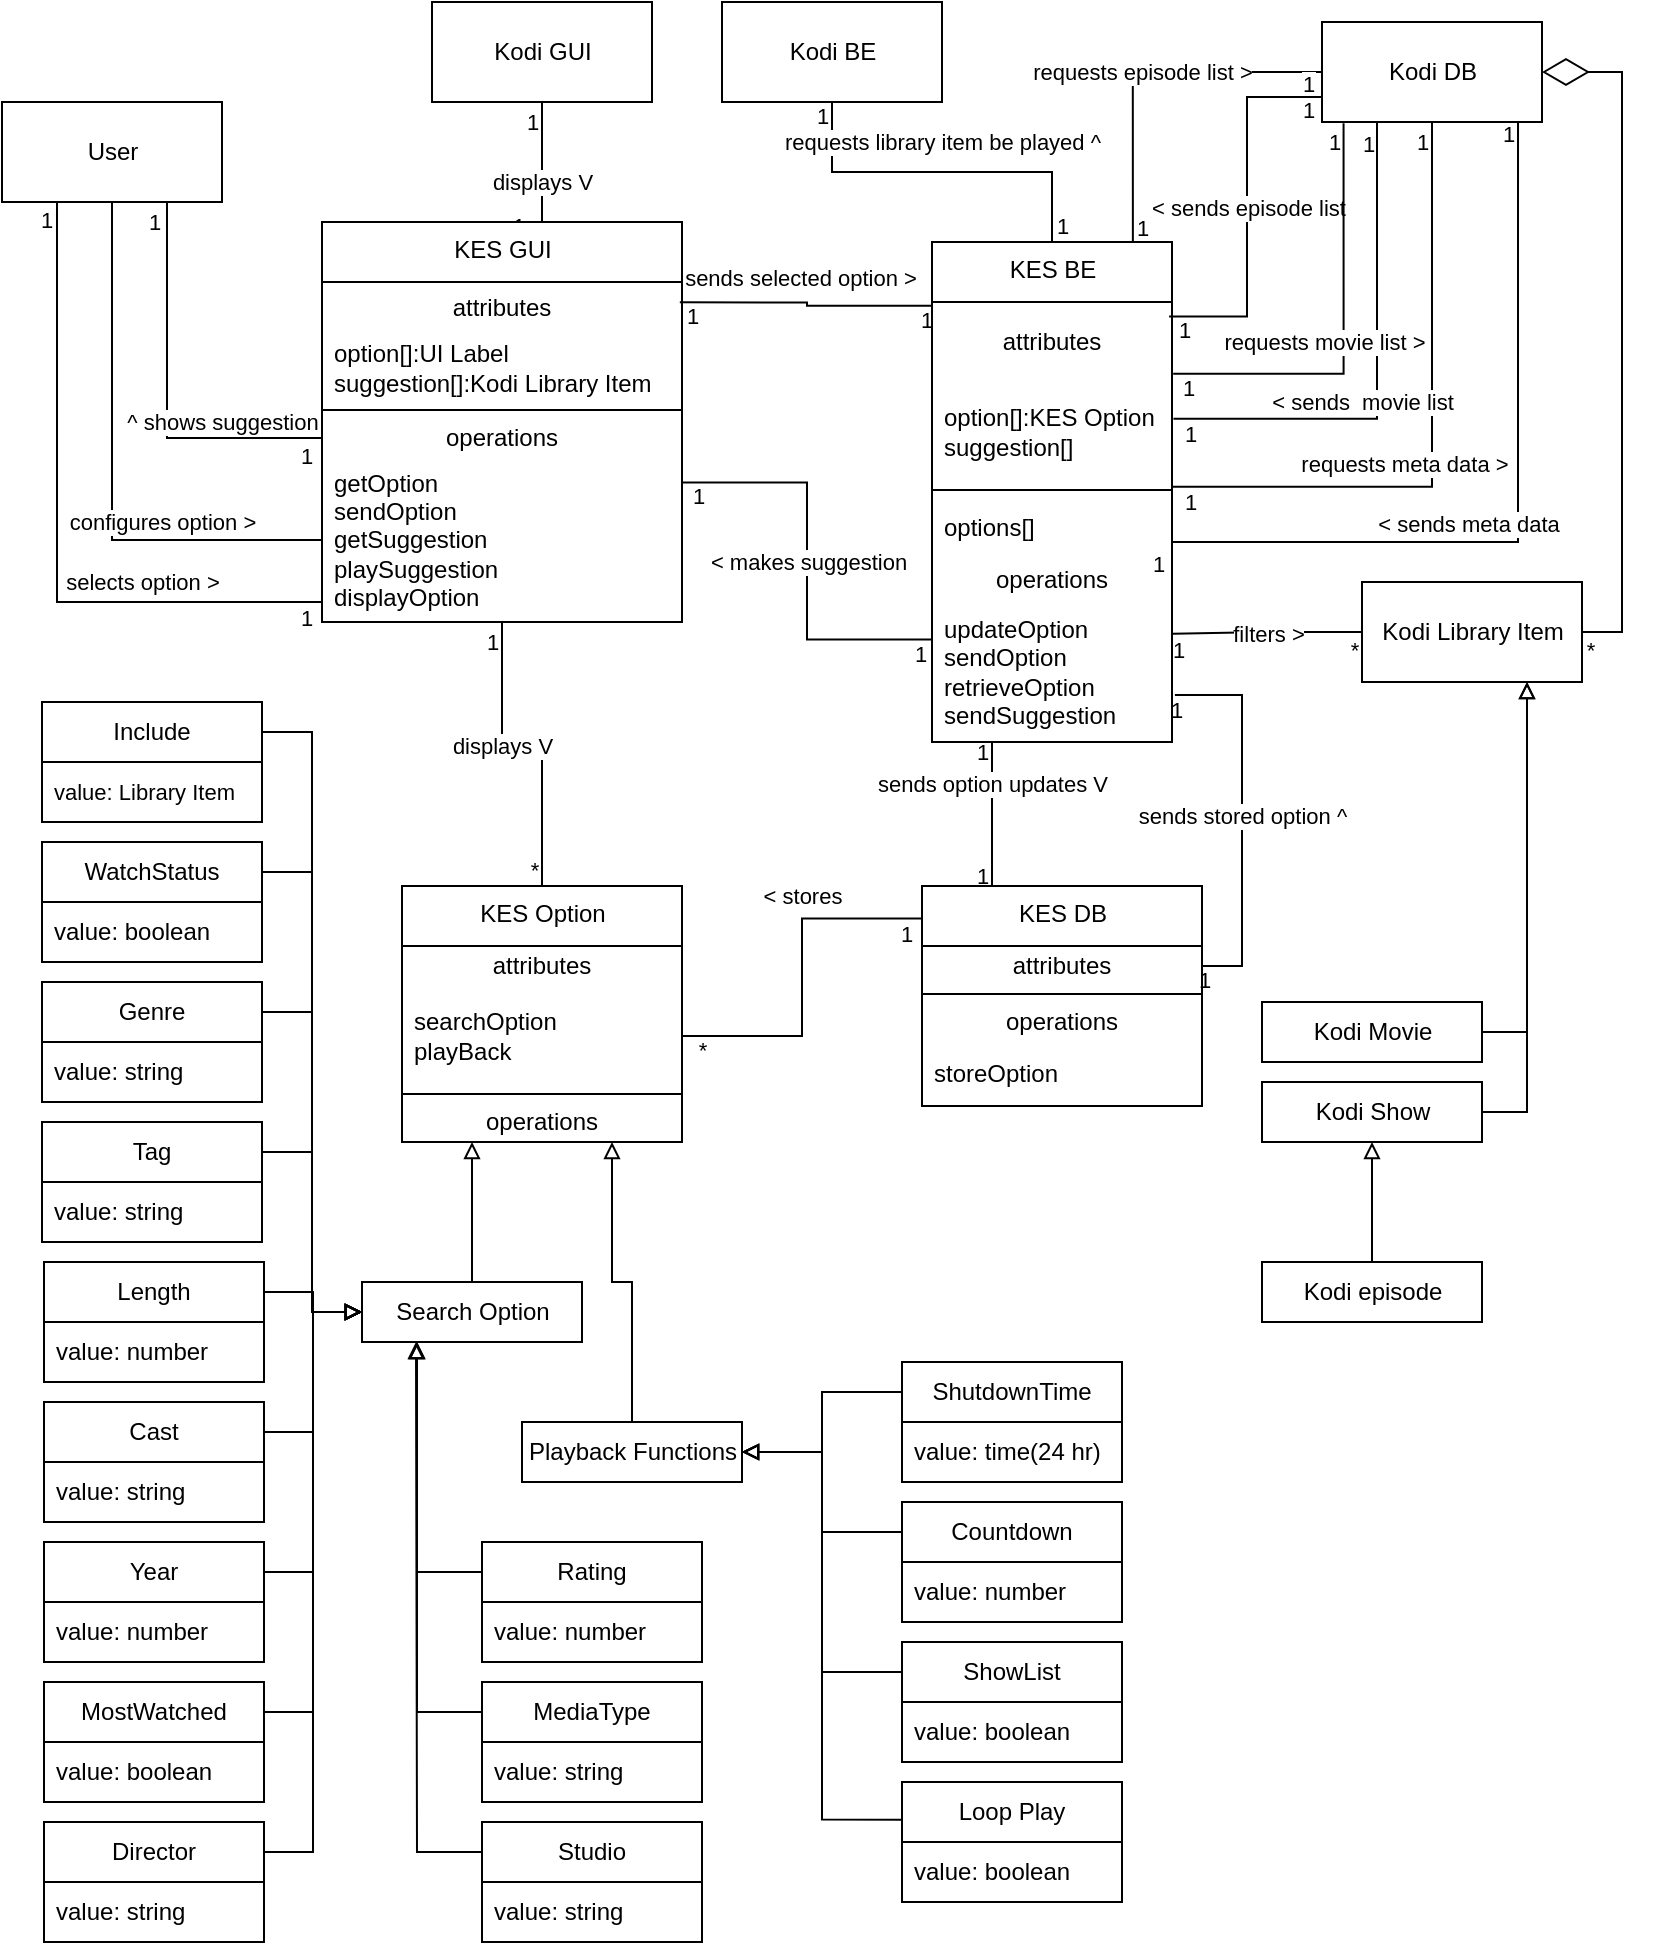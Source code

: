 <mxfile version="20.8.16" type="device" pages="2"><diagram id="5QyvUhvtowPXvdwHoXW4" name="Page-1"><mxGraphModel dx="1038" dy="656" grid="1" gridSize="10" guides="1" tooltips="1" connect="1" arrows="1" fold="1" page="1" pageScale="1" pageWidth="850" pageHeight="1100" math="0" shadow="0"><root><mxCell id="0"/><mxCell id="1" parent="0"/><mxCell id="aH5XQn8IMp808lATi_bA-122" value="selects option &amp;gt;" style="edgeStyle=orthogonalEdgeStyle;rounded=0;orthogonalLoop=1;jettySize=auto;html=1;startArrow=none;startFill=0;endArrow=none;endFill=0;entryX=0;entryY=0.878;entryDx=0;entryDy=0;exitX=0.25;exitY=1;exitDx=0;exitDy=0;entryPerimeter=0;" parent="1" source="6" target="wnMXH39WCx-9L3nmAdNR-98" edge="1"><mxGeometry x="0.459" y="10" relative="1" as="geometry"><mxPoint x="150" y="170" as="targetPoint"/><mxPoint as="offset"/></mxGeometry></mxCell><mxCell id="Qz8JM6yWFEScYRplDdzO-94" value="1" style="edgeLabel;html=1;align=center;verticalAlign=middle;resizable=0;points=[];" parent="aH5XQn8IMp808lATi_bA-122" vertex="1" connectable="0"><mxGeometry x="-0.898" relative="1" as="geometry"><mxPoint x="-6" y="-8" as="offset"/></mxGeometry></mxCell><mxCell id="Qz8JM6yWFEScYRplDdzO-97" value="1" style="edgeLabel;html=1;align=center;verticalAlign=middle;resizable=0;points=[];" parent="aH5XQn8IMp808lATi_bA-122" vertex="1" connectable="0"><mxGeometry x="0.917" y="2" relative="1" as="geometry"><mxPoint x="6" y="10" as="offset"/></mxGeometry></mxCell><mxCell id="Qz8JM6yWFEScYRplDdzO-93" value="^ shows suggestion" style="edgeStyle=orthogonalEdgeStyle;rounded=0;orthogonalLoop=1;jettySize=auto;html=1;entryX=0;entryY=0.5;entryDx=0;entryDy=0;startArrow=none;startFill=0;endArrow=none;endFill=0;exitX=0.75;exitY=1;exitDx=0;exitDy=0;" parent="1" source="6" target="wnMXH39WCx-9L3nmAdNR-97" edge="1"><mxGeometry x="0.488" y="8" relative="1" as="geometry"><mxPoint as="offset"/></mxGeometry></mxCell><mxCell id="Qz8JM6yWFEScYRplDdzO-95" value="1" style="edgeLabel;html=1;align=center;verticalAlign=middle;resizable=0;points=[];" parent="Qz8JM6yWFEScYRplDdzO-93" vertex="1" connectable="0"><mxGeometry x="-0.841" y="-3" relative="1" as="geometry"><mxPoint x="-4" y="-6" as="offset"/></mxGeometry></mxCell><mxCell id="Qz8JM6yWFEScYRplDdzO-96" value="1" style="edgeLabel;html=1;align=center;verticalAlign=middle;resizable=0;points=[];" parent="Qz8JM6yWFEScYRplDdzO-93" vertex="1" connectable="0"><mxGeometry x="0.829" relative="1" as="geometry"><mxPoint x="8" y="9" as="offset"/></mxGeometry></mxCell><mxCell id="PHkixH4Za-O6h0a6Kcd0-161" value="configures option &amp;gt;" style="edgeStyle=orthogonalEdgeStyle;rounded=0;orthogonalLoop=1;jettySize=auto;html=1;fontSize=11;endArrow=none;endFill=0;endSize=6;" parent="1" source="6" target="wnMXH39WCx-9L3nmAdNR-98" edge="1"><mxGeometry x="0.416" y="9" relative="1" as="geometry"><mxPoint as="offset"/></mxGeometry></mxCell><mxCell id="6" value="User" style="html=1;" parent="1" vertex="1"><mxGeometry x="20" y="110" width="110" height="50" as="geometry"/></mxCell><mxCell id="aH5XQn8IMp808lATi_bA-124" value="displays V" style="edgeStyle=orthogonalEdgeStyle;rounded=0;orthogonalLoop=1;jettySize=auto;html=1;startArrow=none;startFill=0;endArrow=none;endFill=0;entryX=0.5;entryY=0;entryDx=0;entryDy=0;" parent="1" source="7" target="wnMXH39WCx-9L3nmAdNR-93" edge="1"><mxGeometry relative="1" as="geometry"><mxPoint x="260" y="210" as="targetPoint"/><Array as="points"><mxPoint x="290" y="160"/><mxPoint x="290" y="160"/></Array></mxGeometry></mxCell><mxCell id="Qz8JM6yWFEScYRplDdzO-100" value="1" style="edgeLabel;html=1;align=center;verticalAlign=middle;resizable=0;points=[];" parent="aH5XQn8IMp808lATi_bA-124" vertex="1" connectable="0"><mxGeometry x="-0.733" relative="1" as="geometry"><mxPoint x="-5" y="-1" as="offset"/></mxGeometry></mxCell><mxCell id="Qz8JM6yWFEScYRplDdzO-101" value="1" style="edgeLabel;html=1;align=center;verticalAlign=middle;resizable=0;points=[];" parent="aH5XQn8IMp808lATi_bA-124" vertex="1" connectable="0"><mxGeometry x="0.667" relative="1" as="geometry"><mxPoint x="-6" y="2" as="offset"/></mxGeometry></mxCell><mxCell id="7" value="Kodi GUI" style="html=1;" parent="1" vertex="1"><mxGeometry x="235" y="60" width="110" height="50" as="geometry"/></mxCell><mxCell id="PHkixH4Za-O6h0a6Kcd0-103" style="edgeStyle=orthogonalEdgeStyle;rounded=0;orthogonalLoop=1;jettySize=auto;html=1;entryX=1;entryY=0.5;entryDx=0;entryDy=0;endArrow=diamondThin;endFill=0;exitX=1;exitY=0.5;exitDx=0;exitDy=0;endSize=21;" parent="1" source="9" target="43" edge="1"><mxGeometry relative="1" as="geometry"/></mxCell><mxCell id="PHkixH4Za-O6h0a6Kcd0-155" value="*" style="edgeLabel;html=1;align=center;verticalAlign=middle;resizable=0;points=[];fontSize=11;" parent="PHkixH4Za-O6h0a6Kcd0-103" vertex="1" connectable="0"><mxGeometry x="-0.816" relative="1" as="geometry"><mxPoint x="-16" y="20" as="offset"/></mxGeometry></mxCell><mxCell id="PHkixH4Za-O6h0a6Kcd0-104" value="filters &amp;gt;" style="edgeStyle=orthogonalEdgeStyle;rounded=0;orthogonalLoop=1;jettySize=auto;html=1;entryX=1.003;entryY=0.227;entryDx=0;entryDy=0;entryPerimeter=0;endArrow=none;endFill=0;" parent="1" source="9" target="H6IdDDHFoAhcUk2efAu6-102" edge="1"><mxGeometry relative="1" as="geometry"/></mxCell><mxCell id="PHkixH4Za-O6h0a6Kcd0-153" value="1" style="edgeLabel;html=1;align=center;verticalAlign=middle;resizable=0;points=[];fontSize=11;" parent="PHkixH4Za-O6h0a6Kcd0-104" vertex="1" connectable="0"><mxGeometry x="0.803" relative="1" as="geometry"><mxPoint x="-7" y="8" as="offset"/></mxGeometry></mxCell><mxCell id="PHkixH4Za-O6h0a6Kcd0-154" value="*" style="edgeLabel;html=1;align=center;verticalAlign=middle;resizable=0;points=[];fontSize=11;" parent="PHkixH4Za-O6h0a6Kcd0-104" vertex="1" connectable="0"><mxGeometry x="-0.832" relative="1" as="geometry"><mxPoint x="4" y="9" as="offset"/></mxGeometry></mxCell><mxCell id="9" value="Kodi Library Item" style="html=1;" parent="1" vertex="1"><mxGeometry x="700" y="350" width="110" height="50" as="geometry"/></mxCell><mxCell id="aH5XQn8IMp808lATi_bA-118" value="requests meta data &amp;gt;" style="edgeStyle=orthogonalEdgeStyle;rounded=0;orthogonalLoop=1;jettySize=auto;html=1;startArrow=none;startFill=0;endArrow=none;endFill=0;entryX=1.002;entryY=1.048;entryDx=0;entryDy=0;entryPerimeter=0;exitX=0.5;exitY=1;exitDx=0;exitDy=0;" parent="1" source="43" target="H6IdDDHFoAhcUk2efAu6-95" edge="1"><mxGeometry x="0.258" y="-11" relative="1" as="geometry"><mxPoint as="offset"/></mxGeometry></mxCell><mxCell id="Qz8JM6yWFEScYRplDdzO-121" value="1" style="edgeLabel;html=1;align=center;verticalAlign=middle;resizable=0;points=[];" parent="aH5XQn8IMp808lATi_bA-118" vertex="1" connectable="0"><mxGeometry x="0.883" y="1" relative="1" as="geometry"><mxPoint x="-10" y="6" as="offset"/></mxGeometry></mxCell><mxCell id="Qz8JM6yWFEScYRplDdzO-124" value="1" style="edgeLabel;html=1;align=center;verticalAlign=middle;resizable=0;points=[];" parent="aH5XQn8IMp808lATi_bA-118" vertex="1" connectable="0"><mxGeometry x="-0.929" relative="1" as="geometry"><mxPoint x="-5" y="-1" as="offset"/></mxGeometry></mxCell><mxCell id="aH5XQn8IMp808lATi_bA-130" value="&amp;lt; sends meta data" style="edgeStyle=orthogonalEdgeStyle;rounded=0;orthogonalLoop=1;jettySize=auto;html=1;entryX=1;entryY=0.5;entryDx=0;entryDy=0;startArrow=none;startFill=0;endArrow=none;endFill=0;exitX=0.891;exitY=0.9;exitDx=0;exitDy=0;exitPerimeter=0;" parent="1" source="43" target="H6IdDDHFoAhcUk2efAu6-97" edge="1"><mxGeometry x="0.183" y="-9" relative="1" as="geometry"><mxPoint as="offset"/><Array as="points"><mxPoint x="778" y="330"/><mxPoint x="605" y="330"/></Array></mxGeometry></mxCell><mxCell id="Qz8JM6yWFEScYRplDdzO-120" value="1" style="edgeLabel;html=1;align=center;verticalAlign=middle;resizable=0;points=[];" parent="aH5XQn8IMp808lATi_bA-130" vertex="1" connectable="0"><mxGeometry x="0.923" relative="1" as="geometry"><mxPoint x="-7" y="7" as="offset"/></mxGeometry></mxCell><mxCell id="Qz8JM6yWFEScYRplDdzO-125" value="1" style="edgeLabel;html=1;align=center;verticalAlign=middle;resizable=0;points=[];" parent="aH5XQn8IMp808lATi_bA-130" vertex="1" connectable="0"><mxGeometry x="-0.947" relative="1" as="geometry"><mxPoint x="-5" as="offset"/></mxGeometry></mxCell><mxCell id="Qz8JM6yWFEScYRplDdzO-129" value="&amp;lt; sends&amp;nbsp; movie list" style="edgeStyle=orthogonalEdgeStyle;rounded=0;orthogonalLoop=1;jettySize=auto;html=1;entryX=1.006;entryY=0.367;entryDx=0;entryDy=0;startArrow=none;startFill=0;endArrow=none;endFill=0;exitX=0.25;exitY=1;exitDx=0;exitDy=0;entryPerimeter=0;" parent="1" source="43" target="H6IdDDHFoAhcUk2efAu6-95" edge="1"><mxGeometry x="0.244" y="-8" relative="1" as="geometry"><mxPoint x="687" y="190" as="sourcePoint"/><mxPoint as="offset"/></mxGeometry></mxCell><mxCell id="Qz8JM6yWFEScYRplDdzO-132" value="1" style="edgeLabel;html=1;align=center;verticalAlign=middle;resizable=0;points=[];" parent="Qz8JM6yWFEScYRplDdzO-129" vertex="1" connectable="0"><mxGeometry x="-0.888" relative="1" as="geometry"><mxPoint x="-5" y="-3" as="offset"/></mxGeometry></mxCell><mxCell id="Qz8JM6yWFEScYRplDdzO-134" value="1" style="edgeLabel;html=1;align=center;verticalAlign=middle;resizable=0;points=[];" parent="Qz8JM6yWFEScYRplDdzO-129" vertex="1" connectable="0"><mxGeometry x="0.891" relative="1" as="geometry"><mxPoint x="-6" y="7" as="offset"/></mxGeometry></mxCell><mxCell id="43" value="Kodi DB" style="html=1;" parent="1" vertex="1"><mxGeometry x="680" y="70" width="110" height="50" as="geometry"/></mxCell><mxCell id="85" value="Search Option" style="html=1;fontSize=12;" parent="1" vertex="1"><mxGeometry x="200" y="700" width="110" height="30" as="geometry"/></mxCell><mxCell id="86" value="Playback Functions" style="html=1;fontSize=12;" parent="1" vertex="1"><mxGeometry x="280" y="770" width="110" height="30" as="geometry"/></mxCell><mxCell id="aH5XQn8IMp808lATi_bA-119" value="requests library item be played ^" style="edgeStyle=orthogonalEdgeStyle;rounded=0;orthogonalLoop=1;jettySize=auto;html=1;entryX=0.5;entryY=0;entryDx=0;entryDy=0;startArrow=none;startFill=0;endArrow=none;endFill=0;" parent="1" source="93" target="H6IdDDHFoAhcUk2efAu6-93" edge="1"><mxGeometry y="15" relative="1" as="geometry"><mxPoint as="offset"/></mxGeometry></mxCell><mxCell id="Qz8JM6yWFEScYRplDdzO-108" value="1" style="edgeLabel;html=1;align=center;verticalAlign=middle;resizable=0;points=[];" parent="aH5XQn8IMp808lATi_bA-119" vertex="1" connectable="0"><mxGeometry x="-0.676" relative="1" as="geometry"><mxPoint x="-5" y="-22" as="offset"/></mxGeometry></mxCell><mxCell id="Qz8JM6yWFEScYRplDdzO-109" value="1" style="edgeLabel;html=1;align=center;verticalAlign=middle;resizable=0;points=[];" parent="aH5XQn8IMp808lATi_bA-119" vertex="1" connectable="0"><mxGeometry x="0.695" relative="1" as="geometry"><mxPoint x="5" y="19" as="offset"/></mxGeometry></mxCell><mxCell id="93" value="Kodi BE" style="html=1;" parent="1" vertex="1"><mxGeometry x="380" y="60" width="110" height="50" as="geometry"/></mxCell><mxCell id="aH5XQn8IMp808lATi_bA-106" value="displays V" style="edgeStyle=orthogonalEdgeStyle;rounded=0;orthogonalLoop=1;jettySize=auto;html=1;startArrow=none;startFill=0;endArrow=none;endFill=0;" parent="1" source="wnMXH39WCx-9L3nmAdNR-93" target="aH5XQn8IMp808lATi_bA-93" edge="1"><mxGeometry x="-0.188" relative="1" as="geometry"><mxPoint as="offset"/></mxGeometry></mxCell><mxCell id="Qz8JM6yWFEScYRplDdzO-112" value="1" style="edgeLabel;html=1;align=center;verticalAlign=middle;resizable=0;points=[];" parent="aH5XQn8IMp808lATi_bA-106" vertex="1" connectable="0"><mxGeometry x="-0.849" y="1" relative="1" as="geometry"><mxPoint x="-6" y="-2" as="offset"/></mxGeometry></mxCell><mxCell id="Qz8JM6yWFEScYRplDdzO-113" value="*" style="edgeLabel;html=1;align=center;verticalAlign=middle;resizable=0;points=[];" parent="aH5XQn8IMp808lATi_bA-106" vertex="1" connectable="0"><mxGeometry x="0.849" y="-1" relative="1" as="geometry"><mxPoint x="-3" y="3" as="offset"/></mxGeometry></mxCell><mxCell id="wnMXH39WCx-9L3nmAdNR-93" value="KES GUI" style="swimlane;fontStyle=0;align=center;verticalAlign=top;childLayout=stackLayout;horizontal=1;startSize=30;horizontalStack=0;resizeParent=1;resizeParentMax=0;resizeLast=0;collapsible=0;marginBottom=0;html=1;fontColor=#000000;labelBackgroundColor=none;" parent="1" vertex="1"><mxGeometry x="180" y="170" width="180" height="200" as="geometry"/></mxCell><mxCell id="wnMXH39WCx-9L3nmAdNR-94" value="attributes" style="text;html=1;strokeColor=none;fillColor=none;align=center;verticalAlign=middle;spacingLeft=4;spacingRight=4;overflow=hidden;rotatable=0;points=[[0,0.5],[1,0.5]];portConstraint=eastwest;fontColor=#000000;labelBackgroundColor=none;" parent="wnMXH39WCx-9L3nmAdNR-93" vertex="1"><mxGeometry y="30" width="180" height="25" as="geometry"/></mxCell><mxCell id="wnMXH39WCx-9L3nmAdNR-95" value="option[]:UI Label&lt;br&gt;suggestion[]:Kodi Library Item" style="text;html=1;strokeColor=none;fillColor=none;align=left;verticalAlign=middle;spacingLeft=4;spacingRight=4;overflow=hidden;rotatable=0;points=[[0,0.5],[1,0.5]];portConstraint=eastwest;fontColor=#000000;labelBackgroundColor=none;" parent="wnMXH39WCx-9L3nmAdNR-93" vertex="1"><mxGeometry y="55" width="180" height="35" as="geometry"/></mxCell><mxCell id="wnMXH39WCx-9L3nmAdNR-96" value="" style="line;strokeWidth=1;fillColor=none;align=left;verticalAlign=middle;spacingTop=-1;spacingLeft=3;spacingRight=3;rotatable=0;labelPosition=right;points=[];portConstraint=eastwest;fontColor=#000000;labelBackgroundColor=none;" parent="wnMXH39WCx-9L3nmAdNR-93" vertex="1"><mxGeometry y="90" width="180" height="8" as="geometry"/></mxCell><mxCell id="wnMXH39WCx-9L3nmAdNR-97" value="operations" style="text;html=1;strokeColor=none;fillColor=none;align=center;verticalAlign=middle;spacingLeft=4;spacingRight=4;overflow=hidden;rotatable=0;points=[[0,0.5],[1,0.5]];portConstraint=eastwest;fontColor=#000000;labelBackgroundColor=none;" parent="wnMXH39WCx-9L3nmAdNR-93" vertex="1"><mxGeometry y="98" width="180" height="20" as="geometry"/></mxCell><mxCell id="wnMXH39WCx-9L3nmAdNR-98" value="getOption&lt;br&gt;sendOption&lt;br&gt;getSuggestion&lt;br&gt;playSuggestion&lt;br&gt;displayOption" style="text;html=1;strokeColor=none;fillColor=none;align=left;verticalAlign=middle;spacingLeft=4;spacingRight=4;overflow=hidden;rotatable=0;points=[[0,0.5],[1,0.5]];portConstraint=eastwest;fontColor=#000000;labelBackgroundColor=none;" parent="wnMXH39WCx-9L3nmAdNR-93" vertex="1"><mxGeometry y="118" width="180" height="82" as="geometry"/></mxCell><mxCell id="aH5XQn8IMp808lATi_bA-109" value="sends option updates V" style="edgeStyle=orthogonalEdgeStyle;rounded=0;orthogonalLoop=1;jettySize=auto;html=1;entryX=0.25;entryY=0;entryDx=0;entryDy=0;startArrow=none;startFill=0;endArrow=none;endFill=0;exitX=0.25;exitY=1;exitDx=0;exitDy=0;exitPerimeter=0;" parent="1" source="H6IdDDHFoAhcUk2efAu6-102" target="NBvjGKbYhggI_zkNDtC3-93" edge="1"><mxGeometry x="-0.436" relative="1" as="geometry"><mxPoint as="offset"/></mxGeometry></mxCell><mxCell id="Qz8JM6yWFEScYRplDdzO-135" value="1" style="edgeLabel;html=1;align=center;verticalAlign=middle;resizable=0;points=[];" parent="aH5XQn8IMp808lATi_bA-109" vertex="1" connectable="0"><mxGeometry x="-0.818" y="1" relative="1" as="geometry"><mxPoint x="-6" y="-2" as="offset"/></mxGeometry></mxCell><mxCell id="Qz8JM6yWFEScYRplDdzO-136" value="1" style="edgeLabel;html=1;align=center;verticalAlign=middle;resizable=0;points=[];" parent="aH5XQn8IMp808lATi_bA-109" vertex="1" connectable="0"><mxGeometry x="0.773" y="-1" relative="1" as="geometry"><mxPoint x="-4" y="3" as="offset"/></mxGeometry></mxCell><mxCell id="aH5XQn8IMp808lATi_bA-110" value="sends stored option ^" style="edgeStyle=orthogonalEdgeStyle;rounded=0;orthogonalLoop=1;jettySize=auto;html=1;startArrow=none;startFill=0;endArrow=none;endFill=0;exitX=1.012;exitY=0.664;exitDx=0;exitDy=0;exitPerimeter=0;entryX=1;entryY=0.5;entryDx=0;entryDy=0;" parent="1" source="H6IdDDHFoAhcUk2efAu6-102" target="NBvjGKbYhggI_zkNDtC3-94" edge="1"><mxGeometry relative="1" as="geometry"/></mxCell><mxCell id="Qz8JM6yWFEScYRplDdzO-119" value="1" style="edgeLabel;html=1;align=center;verticalAlign=middle;resizable=0;points=[];" parent="aH5XQn8IMp808lATi_bA-110" vertex="1" connectable="0"><mxGeometry x="-0.806" relative="1" as="geometry"><mxPoint x="-18" y="7" as="offset"/></mxGeometry></mxCell><mxCell id="Qz8JM6yWFEScYRplDdzO-137" value="1" style="edgeLabel;html=1;align=center;verticalAlign=middle;resizable=0;points=[];" parent="aH5XQn8IMp808lATi_bA-110" vertex="1" connectable="0"><mxGeometry x="0.899" relative="1" as="geometry"><mxPoint x="-9" y="7" as="offset"/></mxGeometry></mxCell><mxCell id="aH5XQn8IMp808lATi_bA-114" value="sends selected option &amp;gt;" style="edgeStyle=orthogonalEdgeStyle;rounded=0;orthogonalLoop=1;jettySize=auto;html=1;startArrow=none;startFill=0;endArrow=none;endFill=0;exitX=0.004;exitY=0.048;exitDx=0;exitDy=0;exitPerimeter=0;entryX=0.994;entryY=0.407;entryDx=0;entryDy=0;entryPerimeter=0;" parent="1" source="H6IdDDHFoAhcUk2efAu6-94" target="wnMXH39WCx-9L3nmAdNR-94" edge="1"><mxGeometry x="0.06" y="-12" relative="1" as="geometry"><mxPoint x="370" y="210" as="targetPoint"/><mxPoint as="offset"/></mxGeometry></mxCell><mxCell id="Qz8JM6yWFEScYRplDdzO-110" value="1" style="edgeLabel;html=1;align=center;verticalAlign=middle;resizable=0;points=[];" parent="aH5XQn8IMp808lATi_bA-114" vertex="1" connectable="0"><mxGeometry x="0.86" relative="1" as="geometry"><mxPoint x="-3" y="7" as="offset"/></mxGeometry></mxCell><mxCell id="Qz8JM6yWFEScYRplDdzO-111" value="1" style="edgeLabel;html=1;align=center;verticalAlign=middle;resizable=0;points=[];" parent="aH5XQn8IMp808lATi_bA-114" vertex="1" connectable="0"><mxGeometry x="-0.881" y="-1" relative="1" as="geometry"><mxPoint x="4" y="8" as="offset"/></mxGeometry></mxCell><mxCell id="PHkixH4Za-O6h0a6Kcd0-94" value="requests episode list &amp;gt;" style="edgeStyle=orthogonalEdgeStyle;rounded=0;orthogonalLoop=1;jettySize=auto;html=1;entryX=0;entryY=0.5;entryDx=0;entryDy=0;exitX=0.837;exitY=0.002;exitDx=0;exitDy=0;exitPerimeter=0;endArrow=none;endFill=0;" parent="1" source="H6IdDDHFoAhcUk2efAu6-93" target="43" edge="1"><mxGeometry relative="1" as="geometry"/></mxCell><mxCell id="PHkixH4Za-O6h0a6Kcd0-158" value="1" style="edgeLabel;html=1;align=center;verticalAlign=middle;resizable=0;points=[];fontSize=11;" parent="PHkixH4Za-O6h0a6Kcd0-94" vertex="1" connectable="0"><mxGeometry x="-0.795" y="-1" relative="1" as="geometry"><mxPoint x="3" y="11" as="offset"/></mxGeometry></mxCell><mxCell id="PHkixH4Za-O6h0a6Kcd0-159" value="1" style="edgeLabel;html=1;align=center;verticalAlign=middle;resizable=0;points=[];fontSize=11;" parent="PHkixH4Za-O6h0a6Kcd0-94" vertex="1" connectable="0"><mxGeometry x="0.827" y="-2" relative="1" as="geometry"><mxPoint x="8" y="4" as="offset"/></mxGeometry></mxCell><mxCell id="PHkixH4Za-O6h0a6Kcd0-96" value="&amp;lt; sends episode list" style="edgeStyle=orthogonalEdgeStyle;rounded=0;orthogonalLoop=1;jettySize=auto;html=1;entryX=0;entryY=0.75;entryDx=0;entryDy=0;exitX=0.988;exitY=0.181;exitDx=0;exitDy=0;exitPerimeter=0;endArrow=none;endFill=0;" parent="1" source="H6IdDDHFoAhcUk2efAu6-94" target="43" edge="1"><mxGeometry relative="1" as="geometry"/></mxCell><mxCell id="PHkixH4Za-O6h0a6Kcd0-156" value="1" style="edgeLabel;html=1;align=center;verticalAlign=middle;resizable=0;points=[];fontSize=11;" parent="PHkixH4Za-O6h0a6Kcd0-96" vertex="1" connectable="0"><mxGeometry x="-0.868" y="2" relative="1" as="geometry"><mxPoint x="-5" y="9" as="offset"/></mxGeometry></mxCell><mxCell id="PHkixH4Za-O6h0a6Kcd0-160" value="1" style="edgeLabel;html=1;align=center;verticalAlign=middle;resizable=0;points=[];fontSize=11;" parent="PHkixH4Za-O6h0a6Kcd0-96" vertex="1" connectable="0"><mxGeometry x="0.673" relative="1" as="geometry"><mxPoint x="23" y="6" as="offset"/></mxGeometry></mxCell><mxCell id="H6IdDDHFoAhcUk2efAu6-93" value="KES BE" style="swimlane;fontStyle=0;align=center;verticalAlign=top;childLayout=stackLayout;horizontal=1;startSize=30;horizontalStack=0;resizeParent=1;resizeParentMax=0;resizeLast=0;collapsible=0;marginBottom=0;html=1;fontColor=#000000;labelBackgroundColor=none;" parent="1" vertex="1"><mxGeometry x="485" y="180" width="120" height="250" as="geometry"/></mxCell><mxCell id="H6IdDDHFoAhcUk2efAu6-94" value="attributes" style="text;html=1;strokeColor=none;fillColor=none;align=center;verticalAlign=middle;spacingLeft=4;spacingRight=4;overflow=hidden;rotatable=0;points=[[0,0.5],[1,0.5]];portConstraint=eastwest;fontColor=#000000;labelBackgroundColor=none;" parent="H6IdDDHFoAhcUk2efAu6-93" vertex="1"><mxGeometry y="30" width="120" height="40" as="geometry"/></mxCell><mxCell id="H6IdDDHFoAhcUk2efAu6-95" value="option[]:KES Option&lt;br&gt;suggestion[]" style="text;html=1;strokeColor=none;fillColor=none;align=left;verticalAlign=middle;spacingLeft=4;spacingRight=4;overflow=hidden;rotatable=0;points=[[0,0.5],[1,0.5]];portConstraint=eastwest;fontColor=#000000;labelBackgroundColor=none;" parent="H6IdDDHFoAhcUk2efAu6-93" vertex="1"><mxGeometry y="70" width="120" height="50" as="geometry"/></mxCell><mxCell id="H6IdDDHFoAhcUk2efAu6-96" value="" style="line;strokeWidth=1;fillColor=none;align=left;verticalAlign=middle;spacingTop=-1;spacingLeft=3;spacingRight=3;rotatable=0;labelPosition=right;points=[];portConstraint=eastwest;fontColor=#000000;labelBackgroundColor=none;" parent="H6IdDDHFoAhcUk2efAu6-93" vertex="1"><mxGeometry y="120" width="120" height="8" as="geometry"/></mxCell><mxCell id="NBvjGKbYhggI_zkNDtC3-101" value="options[]" style="text;html=1;strokeColor=none;fillColor=none;align=left;verticalAlign=middle;spacingLeft=4;spacingRight=4;overflow=hidden;rotatable=0;points=[[0,0.5],[1,0.5]];portConstraint=eastwest;fontColor=#000000;labelBackgroundColor=none;" parent="H6IdDDHFoAhcUk2efAu6-93" vertex="1"><mxGeometry y="128" width="120" height="30" as="geometry"/></mxCell><mxCell id="H6IdDDHFoAhcUk2efAu6-97" value="operations" style="text;html=1;strokeColor=none;fillColor=none;align=center;verticalAlign=middle;spacingLeft=4;spacingRight=4;overflow=hidden;rotatable=0;points=[[0,0.5],[1,0.5]];portConstraint=eastwest;fontColor=#000000;labelBackgroundColor=none;" parent="H6IdDDHFoAhcUk2efAu6-93" vertex="1"><mxGeometry y="158" width="120" height="22" as="geometry"/></mxCell><mxCell id="H6IdDDHFoAhcUk2efAu6-102" value="updateOption&lt;br&gt;sendOption&lt;br&gt;retrieveOption&lt;br&gt;sendSuggestion" style="text;html=1;strokeColor=none;fillColor=none;align=left;verticalAlign=middle;spacingLeft=4;spacingRight=4;overflow=hidden;rotatable=0;points=[[0,0.5],[1,0.5]];portConstraint=eastwest;fontColor=#000000;labelBackgroundColor=none;" parent="H6IdDDHFoAhcUk2efAu6-93" vertex="1"><mxGeometry y="180" width="120" height="70" as="geometry"/></mxCell><mxCell id="aH5XQn8IMp808lATi_bA-111" value="&amp;lt; stores" style="edgeStyle=orthogonalEdgeStyle;rounded=0;orthogonalLoop=1;jettySize=auto;html=1;entryX=1;entryY=0.5;entryDx=0;entryDy=0;startArrow=none;startFill=0;endArrow=none;endFill=0;exitX=0.005;exitY=0.148;exitDx=0;exitDy=0;exitPerimeter=0;" parent="1" source="NBvjGKbYhggI_zkNDtC3-93" target="aH5XQn8IMp808lATi_bA-95" edge="1"><mxGeometry x="-0.306" y="-13" relative="1" as="geometry"><mxPoint x="13" y="-13" as="offset"/></mxGeometry></mxCell><mxCell id="Qz8JM6yWFEScYRplDdzO-114" value="*" style="edgeLabel;html=1;align=center;verticalAlign=middle;resizable=0;points=[];" parent="aH5XQn8IMp808lATi_bA-111" vertex="1" connectable="0"><mxGeometry x="0.698" relative="1" as="geometry"><mxPoint x="-17" y="7" as="offset"/></mxGeometry></mxCell><mxCell id="Qz8JM6yWFEScYRplDdzO-115" value="1" style="edgeLabel;html=1;align=center;verticalAlign=middle;resizable=0;points=[];" parent="aH5XQn8IMp808lATi_bA-111" vertex="1" connectable="0"><mxGeometry x="-0.77" relative="1" as="geometry"><mxPoint x="12" y="7" as="offset"/></mxGeometry></mxCell><mxCell id="NBvjGKbYhggI_zkNDtC3-93" value="KES DB" style="swimlane;fontStyle=0;align=center;verticalAlign=top;childLayout=stackLayout;horizontal=1;startSize=30;horizontalStack=0;resizeParent=1;resizeParentMax=0;resizeLast=0;collapsible=0;marginBottom=0;html=1;fontColor=#000000;labelBackgroundColor=none;" parent="1" vertex="1"><mxGeometry x="480" y="502" width="140" height="110" as="geometry"/></mxCell><mxCell id="NBvjGKbYhggI_zkNDtC3-94" value="attributes" style="text;html=1;strokeColor=none;fillColor=none;align=center;verticalAlign=middle;spacingLeft=4;spacingRight=4;overflow=hidden;rotatable=0;points=[[0,0.5],[1,0.5]];portConstraint=eastwest;fontColor=#000000;labelBackgroundColor=none;" parent="NBvjGKbYhggI_zkNDtC3-93" vertex="1"><mxGeometry y="30" width="140" height="20" as="geometry"/></mxCell><mxCell id="NBvjGKbYhggI_zkNDtC3-95" value="" style="line;strokeWidth=1;fillColor=none;align=left;verticalAlign=middle;spacingTop=-1;spacingLeft=3;spacingRight=3;rotatable=0;labelPosition=right;points=[];portConstraint=eastwest;fontColor=#000000;labelBackgroundColor=none;" parent="NBvjGKbYhggI_zkNDtC3-93" vertex="1"><mxGeometry y="50" width="140" height="8" as="geometry"/></mxCell><mxCell id="NBvjGKbYhggI_zkNDtC3-96" value="operations" style="text;html=1;strokeColor=none;fillColor=none;align=center;verticalAlign=middle;spacingLeft=4;spacingRight=4;overflow=hidden;rotatable=0;points=[[0,0.5],[1,0.5]];portConstraint=eastwest;fontColor=#000000;labelBackgroundColor=none;" parent="NBvjGKbYhggI_zkNDtC3-93" vertex="1"><mxGeometry y="58" width="140" height="20" as="geometry"/></mxCell><mxCell id="NBvjGKbYhggI_zkNDtC3-97" value="storeOption" style="text;html=1;strokeColor=none;fillColor=none;align=left;verticalAlign=middle;spacingLeft=4;spacingRight=4;overflow=hidden;rotatable=0;points=[[0,0.5],[1,0.5]];portConstraint=eastwest;fontColor=#000000;labelBackgroundColor=none;" parent="NBvjGKbYhggI_zkNDtC3-93" vertex="1"><mxGeometry y="78" width="140" height="32" as="geometry"/></mxCell><mxCell id="aH5XQn8IMp808lATi_bA-115" style="edgeStyle=orthogonalEdgeStyle;rounded=0;orthogonalLoop=1;jettySize=auto;html=1;startArrow=block;startFill=0;endArrow=none;endFill=0;entryX=0.5;entryY=0;entryDx=0;entryDy=0;exitX=0.25;exitY=1;exitDx=0;exitDy=0;" parent="1" source="aH5XQn8IMp808lATi_bA-93" target="85" edge="1"><mxGeometry relative="1" as="geometry"><mxPoint x="260.04" y="620" as="sourcePoint"/></mxGeometry></mxCell><mxCell id="aH5XQn8IMp808lATi_bA-116" style="edgeStyle=orthogonalEdgeStyle;rounded=0;orthogonalLoop=1;jettySize=auto;html=1;entryX=0.5;entryY=0;entryDx=0;entryDy=0;startArrow=block;startFill=0;endArrow=none;endFill=0;exitX=0.75;exitY=1;exitDx=0;exitDy=0;" parent="1" source="aH5XQn8IMp808lATi_bA-93" target="86" edge="1"><mxGeometry relative="1" as="geometry"/></mxCell><mxCell id="aH5XQn8IMp808lATi_bA-93" value="KES Option" style="swimlane;fontStyle=0;align=center;verticalAlign=top;childLayout=stackLayout;horizontal=1;startSize=30;horizontalStack=0;resizeParent=1;resizeParentMax=0;resizeLast=0;collapsible=0;marginBottom=0;html=1;fontColor=#000000;labelBackgroundColor=none;" parent="1" vertex="1"><mxGeometry x="220" y="502" width="140" height="128" as="geometry"/></mxCell><mxCell id="aH5XQn8IMp808lATi_bA-94" value="attributes" style="text;html=1;strokeColor=none;fillColor=none;align=center;verticalAlign=middle;spacingLeft=4;spacingRight=4;overflow=hidden;rotatable=0;points=[[0,0.5],[1,0.5]];portConstraint=eastwest;fontColor=#000000;labelBackgroundColor=none;" parent="aH5XQn8IMp808lATi_bA-93" vertex="1"><mxGeometry y="30" width="140" height="20" as="geometry"/></mxCell><mxCell id="aH5XQn8IMp808lATi_bA-95" value="searchOption&lt;br&gt;playBack" style="text;html=1;strokeColor=none;fillColor=none;align=left;verticalAlign=middle;spacingLeft=4;spacingRight=4;overflow=hidden;rotatable=0;points=[[0,0.5],[1,0.5]];portConstraint=eastwest;fontColor=#000000;labelBackgroundColor=none;" parent="aH5XQn8IMp808lATi_bA-93" vertex="1"><mxGeometry y="50" width="140" height="50" as="geometry"/></mxCell><mxCell id="aH5XQn8IMp808lATi_bA-97" value="" style="line;strokeWidth=1;fillColor=none;align=left;verticalAlign=middle;spacingTop=-1;spacingLeft=3;spacingRight=3;rotatable=0;labelPosition=right;points=[];portConstraint=eastwest;fontColor=#000000;labelBackgroundColor=none;" parent="aH5XQn8IMp808lATi_bA-93" vertex="1"><mxGeometry y="100" width="140" height="8" as="geometry"/></mxCell><mxCell id="PHkixH4Za-O6h0a6Kcd0-107" value="operations" style="text;html=1;strokeColor=none;fillColor=none;align=center;verticalAlign=middle;spacingLeft=4;spacingRight=4;overflow=hidden;rotatable=0;points=[[0,0.5],[1,0.5]];portConstraint=eastwest;fontColor=#000000;labelBackgroundColor=none;" parent="aH5XQn8IMp808lATi_bA-93" vertex="1"><mxGeometry y="108" width="140" height="20" as="geometry"/></mxCell><mxCell id="aH5XQn8IMp808lATi_bA-117" value="&amp;lt; makes suggestion" style="edgeStyle=orthogonalEdgeStyle;rounded=0;orthogonalLoop=1;jettySize=auto;html=1;entryX=0.003;entryY=0.267;entryDx=0;entryDy=0;startArrow=none;startFill=0;endArrow=none;endFill=0;exitX=1;exitY=0.149;exitDx=0;exitDy=0;exitPerimeter=0;entryPerimeter=0;" parent="1" source="wnMXH39WCx-9L3nmAdNR-98" target="H6IdDDHFoAhcUk2efAu6-102" edge="1"><mxGeometry relative="1" as="geometry"/></mxCell><mxCell id="Qz8JM6yWFEScYRplDdzO-116" value="1" style="edgeLabel;html=1;align=center;verticalAlign=middle;resizable=0;points=[];" parent="aH5XQn8IMp808lATi_bA-117" vertex="1" connectable="0"><mxGeometry x="0.892" y="-1" relative="1" as="geometry"><mxPoint x="4" y="6" as="offset"/></mxGeometry></mxCell><mxCell id="Qz8JM6yWFEScYRplDdzO-117" value="1" style="edgeLabel;html=1;align=center;verticalAlign=middle;resizable=0;points=[];" parent="aH5XQn8IMp808lATi_bA-117" vertex="1" connectable="0"><mxGeometry x="-0.77" y="-1" relative="1" as="geometry"><mxPoint x="-16" y="6" as="offset"/></mxGeometry></mxCell><mxCell id="aH5XQn8IMp808lATi_bA-164" style="edgeStyle=orthogonalEdgeStyle;rounded=0;orthogonalLoop=1;jettySize=auto;html=1;entryX=1;entryY=0.5;entryDx=0;entryDy=0;startArrow=none;startFill=0;endArrow=block;endFill=0;exitX=0;exitY=0.25;exitDx=0;exitDy=0;" parent="1" source="PHkixH4Za-O6h0a6Kcd0-151" target="86" edge="1"><mxGeometry relative="1" as="geometry"><mxPoint x="480" y="745.029" as="sourcePoint"/></mxGeometry></mxCell><mxCell id="aH5XQn8IMp808lATi_bA-163" style="edgeStyle=orthogonalEdgeStyle;rounded=0;orthogonalLoop=1;jettySize=auto;html=1;entryX=1;entryY=0.5;entryDx=0;entryDy=0;startArrow=none;startFill=0;endArrow=block;endFill=0;exitX=0;exitY=0.25;exitDx=0;exitDy=0;" parent="1" source="PHkixH4Za-O6h0a6Kcd0-147" target="86" edge="1"><mxGeometry relative="1" as="geometry"><mxPoint x="480" y="825.029" as="sourcePoint"/></mxGeometry></mxCell><mxCell id="aH5XQn8IMp808lATi_bA-162" style="edgeStyle=orthogonalEdgeStyle;rounded=0;orthogonalLoop=1;jettySize=auto;html=1;entryX=1;entryY=0.5;entryDx=0;entryDy=0;startArrow=none;startFill=0;endArrow=block;endFill=0;exitX=0.006;exitY=0.314;exitDx=0;exitDy=0;exitPerimeter=0;" parent="1" source="PHkixH4Za-O6h0a6Kcd0-149" target="86" edge="1"><mxGeometry relative="1" as="geometry"><mxPoint x="480" y="785.029" as="sourcePoint"/></mxGeometry></mxCell><mxCell id="aH5XQn8IMp808lATi_bA-159" style="edgeStyle=orthogonalEdgeStyle;rounded=0;orthogonalLoop=1;jettySize=auto;html=1;entryX=1;entryY=0.5;entryDx=0;entryDy=0;startArrow=none;startFill=0;endArrow=block;endFill=0;exitX=0;exitY=0.25;exitDx=0;exitDy=0;" parent="1" source="PHkixH4Za-O6h0a6Kcd0-145" target="86" edge="1"><mxGeometry relative="1" as="geometry"/></mxCell><mxCell id="aH5XQn8IMp808lATi_bA-149" style="edgeStyle=orthogonalEdgeStyle;rounded=0;orthogonalLoop=1;jettySize=auto;html=1;entryX=0;entryY=0.5;entryDx=0;entryDy=0;startArrow=none;startFill=0;endArrow=block;endFill=0;exitX=1;exitY=0.25;exitDx=0;exitDy=0;" parent="1" source="PHkixH4Za-O6h0a6Kcd0-113" target="85" edge="1"><mxGeometry relative="1" as="geometry"><mxPoint x="150" y="935" as="sourcePoint"/></mxGeometry></mxCell><mxCell id="aH5XQn8IMp808lATi_bA-158" style="edgeStyle=orthogonalEdgeStyle;rounded=0;orthogonalLoop=1;jettySize=auto;html=1;entryX=0;entryY=0.5;entryDx=0;entryDy=0;startArrow=none;startFill=0;endArrow=block;endFill=0;exitX=1;exitY=0.25;exitDx=0;exitDy=0;" parent="1" source="PHkixH4Za-O6h0a6Kcd0-117" target="85" edge="1"><mxGeometry relative="1" as="geometry"><mxPoint x="150" y="895" as="sourcePoint"/></mxGeometry></mxCell><mxCell id="aH5XQn8IMp808lATi_bA-157" style="edgeStyle=orthogonalEdgeStyle;rounded=0;orthogonalLoop=1;jettySize=auto;html=1;entryX=0;entryY=0.5;entryDx=0;entryDy=0;startArrow=none;startFill=0;endArrow=block;endFill=0;exitX=1;exitY=0.25;exitDx=0;exitDy=0;" parent="1" source="PHkixH4Za-O6h0a6Kcd0-119" target="85" edge="1"><mxGeometry relative="1" as="geometry"><mxPoint x="150" y="855" as="sourcePoint"/></mxGeometry></mxCell><mxCell id="aH5XQn8IMp808lATi_bA-156" style="edgeStyle=orthogonalEdgeStyle;rounded=0;orthogonalLoop=1;jettySize=auto;html=1;entryX=0;entryY=0.5;entryDx=0;entryDy=0;startArrow=none;startFill=0;endArrow=block;endFill=0;exitX=1;exitY=0.25;exitDx=0;exitDy=0;" parent="1" source="PHkixH4Za-O6h0a6Kcd0-121" target="85" edge="1"><mxGeometry relative="1" as="geometry"><mxPoint x="150" y="815" as="sourcePoint"/></mxGeometry></mxCell><mxCell id="aH5XQn8IMp808lATi_bA-155" style="edgeStyle=orthogonalEdgeStyle;rounded=0;orthogonalLoop=1;jettySize=auto;html=1;entryX=0;entryY=0.5;entryDx=0;entryDy=0;startArrow=none;startFill=0;endArrow=block;endFill=0;exitX=1;exitY=0.25;exitDx=0;exitDy=0;" parent="1" source="PHkixH4Za-O6h0a6Kcd0-127" target="85" edge="1"><mxGeometry relative="1" as="geometry"><mxPoint x="150" y="775" as="sourcePoint"/></mxGeometry></mxCell><mxCell id="aH5XQn8IMp808lATi_bA-154" style="edgeStyle=orthogonalEdgeStyle;rounded=0;orthogonalLoop=1;jettySize=auto;html=1;entryX=0;entryY=0.5;entryDx=0;entryDy=0;startArrow=none;startFill=0;endArrow=block;endFill=0;exitX=1;exitY=0.25;exitDx=0;exitDy=0;" parent="1" source="PHkixH4Za-O6h0a6Kcd0-125" target="85" edge="1"><mxGeometry relative="1" as="geometry"><mxPoint x="150" y="735" as="sourcePoint"/></mxGeometry></mxCell><mxCell id="aH5XQn8IMp808lATi_bA-153" style="edgeStyle=orthogonalEdgeStyle;rounded=0;orthogonalLoop=1;jettySize=auto;html=1;entryX=0;entryY=0.5;entryDx=0;entryDy=0;startArrow=none;startFill=0;endArrow=block;endFill=0;exitX=1;exitY=0.25;exitDx=0;exitDy=0;" parent="1" source="PHkixH4Za-O6h0a6Kcd0-121" target="85" edge="1"><mxGeometry relative="1" as="geometry"><mxPoint x="150" y="695" as="sourcePoint"/></mxGeometry></mxCell><mxCell id="aH5XQn8IMp808lATi_bA-152" style="edgeStyle=orthogonalEdgeStyle;rounded=0;orthogonalLoop=1;jettySize=auto;html=1;entryX=0;entryY=0.5;entryDx=0;entryDy=0;startArrow=none;startFill=0;endArrow=block;endFill=0;exitX=1;exitY=0.25;exitDx=0;exitDy=0;" parent="1" source="PHkixH4Za-O6h0a6Kcd0-115" target="85" edge="1"><mxGeometry relative="1" as="geometry"><mxPoint x="150" y="657" as="sourcePoint"/></mxGeometry></mxCell><mxCell id="Qz8JM6yWFEScYRplDdzO-123" style="edgeStyle=orthogonalEdgeStyle;rounded=0;orthogonalLoop=1;jettySize=auto;html=1;entryX=0;entryY=0.5;entryDx=0;entryDy=0;startArrow=none;startFill=0;endArrow=block;endFill=0;exitX=1;exitY=0.25;exitDx=0;exitDy=0;" parent="1" source="PHkixH4Za-O6h0a6Kcd0-109" target="85" edge="1"><mxGeometry relative="1" as="geometry"><mxPoint x="150" y="975" as="sourcePoint"/></mxGeometry></mxCell><mxCell id="Qz8JM6yWFEScYRplDdzO-130" value="requests movie list &amp;gt;" style="edgeStyle=orthogonalEdgeStyle;rounded=0;orthogonalLoop=1;jettySize=auto;html=1;entryX=0.098;entryY=1.013;entryDx=0;entryDy=0;entryPerimeter=0;startArrow=none;startFill=0;endArrow=none;endFill=0;exitX=1.005;exitY=0.898;exitDx=0;exitDy=0;exitPerimeter=0;" parent="1" source="H6IdDDHFoAhcUk2efAu6-94" target="43" edge="1"><mxGeometry x="-0.04" y="10" relative="1" as="geometry"><mxPoint as="offset"/></mxGeometry></mxCell><mxCell id="Qz8JM6yWFEScYRplDdzO-131" value="1" style="edgeLabel;html=1;align=center;verticalAlign=middle;resizable=0;points=[];" parent="Qz8JM6yWFEScYRplDdzO-130" vertex="1" connectable="0"><mxGeometry x="0.919" relative="1" as="geometry"><mxPoint x="-5" y="1" as="offset"/></mxGeometry></mxCell><mxCell id="Qz8JM6yWFEScYRplDdzO-133" value="1" style="edgeLabel;html=1;align=center;verticalAlign=middle;resizable=0;points=[];" parent="Qz8JM6yWFEScYRplDdzO-130" vertex="1" connectable="0"><mxGeometry x="-0.894" relative="1" as="geometry"><mxPoint x="-4" y="7" as="offset"/></mxGeometry></mxCell><mxCell id="PHkixH4Za-O6h0a6Kcd0-100" style="edgeStyle=orthogonalEdgeStyle;rounded=0;orthogonalLoop=1;jettySize=auto;html=1;endArrow=block;endFill=0;entryX=0.75;entryY=1;entryDx=0;entryDy=0;exitX=1;exitY=0.5;exitDx=0;exitDy=0;" parent="1" source="PHkixH4Za-O6h0a6Kcd0-97" target="9" edge="1"><mxGeometry relative="1" as="geometry"><mxPoint x="800" y="460" as="targetPoint"/></mxGeometry></mxCell><mxCell id="PHkixH4Za-O6h0a6Kcd0-97" value="Kodi Movie" style="html=1;fontSize=12;" parent="1" vertex="1"><mxGeometry x="650" y="560" width="110" height="30" as="geometry"/></mxCell><mxCell id="PHkixH4Za-O6h0a6Kcd0-99" style="edgeStyle=orthogonalEdgeStyle;rounded=0;orthogonalLoop=1;jettySize=auto;html=1;entryX=0.75;entryY=1;entryDx=0;entryDy=0;endArrow=block;endFill=0;exitX=1;exitY=0.5;exitDx=0;exitDy=0;" parent="1" source="PHkixH4Za-O6h0a6Kcd0-98" target="9" edge="1"><mxGeometry relative="1" as="geometry"/></mxCell><mxCell id="PHkixH4Za-O6h0a6Kcd0-98" value="Kodi Show" style="html=1;fontSize=12;" parent="1" vertex="1"><mxGeometry x="650" y="600" width="110" height="30" as="geometry"/></mxCell><mxCell id="PHkixH4Za-O6h0a6Kcd0-102" style="edgeStyle=orthogonalEdgeStyle;rounded=0;orthogonalLoop=1;jettySize=auto;html=1;entryX=0.5;entryY=1;entryDx=0;entryDy=0;endArrow=block;endFill=0;" parent="1" source="PHkixH4Za-O6h0a6Kcd0-101" target="PHkixH4Za-O6h0a6Kcd0-98" edge="1"><mxGeometry relative="1" as="geometry"/></mxCell><mxCell id="PHkixH4Za-O6h0a6Kcd0-101" value="Kodi episode" style="html=1;fontSize=12;" parent="1" vertex="1"><mxGeometry x="650" y="690" width="110" height="30" as="geometry"/></mxCell><mxCell id="PHkixH4Za-O6h0a6Kcd0-109" value="Director" style="swimlane;fontStyle=0;childLayout=stackLayout;horizontal=1;startSize=30;horizontalStack=0;resizeParent=1;resizeParentMax=0;resizeLast=0;collapsible=1;marginBottom=0;whiteSpace=wrap;html=1;" parent="1" vertex="1"><mxGeometry x="41" y="970" width="110" height="60" as="geometry"/></mxCell><mxCell id="PHkixH4Za-O6h0a6Kcd0-110" value="value: string" style="text;strokeColor=none;fillColor=none;align=left;verticalAlign=middle;spacingLeft=4;spacingRight=4;overflow=hidden;points=[[0,0.5],[1,0.5]];portConstraint=eastwest;rotatable=0;whiteSpace=wrap;html=1;" parent="PHkixH4Za-O6h0a6Kcd0-109" vertex="1"><mxGeometry y="30" width="110" height="30" as="geometry"/></mxCell><mxCell id="PHkixH4Za-O6h0a6Kcd0-113" value="MostWatched" style="swimlane;fontStyle=0;childLayout=stackLayout;horizontal=1;startSize=30;horizontalStack=0;resizeParent=1;resizeParentMax=0;resizeLast=0;collapsible=1;marginBottom=0;whiteSpace=wrap;html=1;" parent="1" vertex="1"><mxGeometry x="41" y="900" width="110" height="60" as="geometry"/></mxCell><mxCell id="PHkixH4Za-O6h0a6Kcd0-114" value="value: boolean" style="text;strokeColor=none;fillColor=none;align=left;verticalAlign=middle;spacingLeft=4;spacingRight=4;overflow=hidden;points=[[0,0.5],[1,0.5]];portConstraint=eastwest;rotatable=0;whiteSpace=wrap;html=1;" parent="PHkixH4Za-O6h0a6Kcd0-113" vertex="1"><mxGeometry y="30" width="110" height="30" as="geometry"/></mxCell><mxCell id="PHkixH4Za-O6h0a6Kcd0-115" value="Include" style="swimlane;fontStyle=0;childLayout=stackLayout;horizontal=1;startSize=30;horizontalStack=0;resizeParent=1;resizeParentMax=0;resizeLast=0;collapsible=1;marginBottom=0;whiteSpace=wrap;html=1;" parent="1" vertex="1"><mxGeometry x="40" y="410" width="110" height="60" as="geometry"/></mxCell><mxCell id="PHkixH4Za-O6h0a6Kcd0-116" value="&lt;font style=&quot;font-size: 11px;&quot;&gt;value: Library Item&lt;/font&gt;" style="text;strokeColor=none;fillColor=none;align=left;verticalAlign=middle;spacingLeft=4;spacingRight=4;overflow=hidden;points=[[0,0.5],[1,0.5]];portConstraint=eastwest;rotatable=0;whiteSpace=wrap;html=1;" parent="PHkixH4Za-O6h0a6Kcd0-115" vertex="1"><mxGeometry y="30" width="110" height="30" as="geometry"/></mxCell><mxCell id="PHkixH4Za-O6h0a6Kcd0-117" value="Year" style="swimlane;fontStyle=0;childLayout=stackLayout;horizontal=1;startSize=30;horizontalStack=0;resizeParent=1;resizeParentMax=0;resizeLast=0;collapsible=1;marginBottom=0;whiteSpace=wrap;html=1;" parent="1" vertex="1"><mxGeometry x="41" y="830" width="110" height="60" as="geometry"/></mxCell><mxCell id="PHkixH4Za-O6h0a6Kcd0-118" value="value: number" style="text;strokeColor=none;fillColor=none;align=left;verticalAlign=middle;spacingLeft=4;spacingRight=4;overflow=hidden;points=[[0,0.5],[1,0.5]];portConstraint=eastwest;rotatable=0;whiteSpace=wrap;html=1;" parent="PHkixH4Za-O6h0a6Kcd0-117" vertex="1"><mxGeometry y="30" width="110" height="30" as="geometry"/></mxCell><mxCell id="PHkixH4Za-O6h0a6Kcd0-119" value="Cast" style="swimlane;fontStyle=0;childLayout=stackLayout;horizontal=1;startSize=30;horizontalStack=0;resizeParent=1;resizeParentMax=0;resizeLast=0;collapsible=1;marginBottom=0;whiteSpace=wrap;html=1;" parent="1" vertex="1"><mxGeometry x="41" y="760" width="110" height="60" as="geometry"/></mxCell><mxCell id="PHkixH4Za-O6h0a6Kcd0-120" value="value: string" style="text;strokeColor=none;fillColor=none;align=left;verticalAlign=middle;spacingLeft=4;spacingRight=4;overflow=hidden;points=[[0,0.5],[1,0.5]];portConstraint=eastwest;rotatable=0;whiteSpace=wrap;html=1;" parent="PHkixH4Za-O6h0a6Kcd0-119" vertex="1"><mxGeometry y="30" width="110" height="30" as="geometry"/></mxCell><mxCell id="6vhmSSmgDYqfuFBB5TGW-94" style="edgeStyle=orthogonalEdgeStyle;rounded=0;orthogonalLoop=1;jettySize=auto;html=1;exitX=1;exitY=0.25;exitDx=0;exitDy=0;entryX=0;entryY=0.5;entryDx=0;entryDy=0;endArrow=block;endFill=0;" edge="1" parent="1" source="PHkixH4Za-O6h0a6Kcd0-123" target="85"><mxGeometry relative="1" as="geometry"/></mxCell><mxCell id="PHkixH4Za-O6h0a6Kcd0-123" value="WatchStatus" style="swimlane;fontStyle=0;childLayout=stackLayout;horizontal=1;startSize=30;horizontalStack=0;resizeParent=1;resizeParentMax=0;resizeLast=0;collapsible=1;marginBottom=0;whiteSpace=wrap;html=1;" parent="1" vertex="1"><mxGeometry x="40" y="480" width="110" height="60" as="geometry"/></mxCell><mxCell id="PHkixH4Za-O6h0a6Kcd0-124" value="value: boolean" style="text;strokeColor=none;fillColor=none;align=left;verticalAlign=middle;spacingLeft=4;spacingRight=4;overflow=hidden;points=[[0,0.5],[1,0.5]];portConstraint=eastwest;rotatable=0;whiteSpace=wrap;html=1;" parent="PHkixH4Za-O6h0a6Kcd0-123" vertex="1"><mxGeometry y="30" width="110" height="30" as="geometry"/></mxCell><mxCell id="PHkixH4Za-O6h0a6Kcd0-125" value="Genre" style="swimlane;fontStyle=0;childLayout=stackLayout;horizontal=1;startSize=30;horizontalStack=0;resizeParent=1;resizeParentMax=0;resizeLast=0;collapsible=1;marginBottom=0;whiteSpace=wrap;html=1;" parent="1" vertex="1"><mxGeometry x="40" y="550" width="110" height="60" as="geometry"/></mxCell><mxCell id="PHkixH4Za-O6h0a6Kcd0-126" value="value: string" style="text;strokeColor=none;fillColor=none;align=left;verticalAlign=middle;spacingLeft=4;spacingRight=4;overflow=hidden;points=[[0,0.5],[1,0.5]];portConstraint=eastwest;rotatable=0;whiteSpace=wrap;html=1;" parent="PHkixH4Za-O6h0a6Kcd0-125" vertex="1"><mxGeometry y="30" width="110" height="30" as="geometry"/></mxCell><mxCell id="PHkixH4Za-O6h0a6Kcd0-127" value="Tag" style="swimlane;fontStyle=0;childLayout=stackLayout;horizontal=1;startSize=30;horizontalStack=0;resizeParent=1;resizeParentMax=0;resizeLast=0;collapsible=1;marginBottom=0;whiteSpace=wrap;html=1;" parent="1" vertex="1"><mxGeometry x="40" y="620" width="110" height="60" as="geometry"/></mxCell><mxCell id="PHkixH4Za-O6h0a6Kcd0-128" value="value: string" style="text;strokeColor=none;fillColor=none;align=left;verticalAlign=middle;spacingLeft=4;spacingRight=4;overflow=hidden;points=[[0,0.5],[1,0.5]];portConstraint=eastwest;rotatable=0;whiteSpace=wrap;html=1;" parent="PHkixH4Za-O6h0a6Kcd0-127" vertex="1"><mxGeometry y="30" width="110" height="30" as="geometry"/></mxCell><mxCell id="PHkixH4Za-O6h0a6Kcd0-142" style="edgeStyle=orthogonalEdgeStyle;rounded=0;orthogonalLoop=1;jettySize=auto;html=1;entryX=0.25;entryY=1;entryDx=0;entryDy=0;endArrow=block;endFill=0;endSize=6;exitX=0;exitY=0.25;exitDx=0;exitDy=0;" parent="1" source="PHkixH4Za-O6h0a6Kcd0-129" target="85" edge="1"><mxGeometry relative="1" as="geometry"/></mxCell><mxCell id="PHkixH4Za-O6h0a6Kcd0-129" value="MediaType" style="swimlane;fontStyle=0;childLayout=stackLayout;horizontal=1;startSize=30;horizontalStack=0;resizeParent=1;resizeParentMax=0;resizeLast=0;collapsible=1;marginBottom=0;whiteSpace=wrap;html=1;" parent="1" vertex="1"><mxGeometry x="260" y="900" width="110" height="60" as="geometry"/></mxCell><mxCell id="PHkixH4Za-O6h0a6Kcd0-130" value="value: string" style="text;strokeColor=none;fillColor=none;align=left;verticalAlign=middle;spacingLeft=4;spacingRight=4;overflow=hidden;points=[[0,0.5],[1,0.5]];portConstraint=eastwest;rotatable=0;whiteSpace=wrap;html=1;" parent="PHkixH4Za-O6h0a6Kcd0-129" vertex="1"><mxGeometry y="30" width="110" height="30" as="geometry"/></mxCell><mxCell id="PHkixH4Za-O6h0a6Kcd0-144" style="edgeStyle=orthogonalEdgeStyle;rounded=0;orthogonalLoop=1;jettySize=auto;html=1;endArrow=block;endFill=0;endSize=6;exitX=0;exitY=0.25;exitDx=0;exitDy=0;" parent="1" source="PHkixH4Za-O6h0a6Kcd0-131" edge="1"><mxGeometry relative="1" as="geometry"><mxPoint x="227" y="730" as="targetPoint"/><mxPoint x="257" y="1025" as="sourcePoint"/></mxGeometry></mxCell><mxCell id="PHkixH4Za-O6h0a6Kcd0-131" value="Studio" style="swimlane;fontStyle=0;childLayout=stackLayout;horizontal=1;startSize=30;horizontalStack=0;resizeParent=1;resizeParentMax=0;resizeLast=0;collapsible=1;marginBottom=0;whiteSpace=wrap;html=1;" parent="1" vertex="1"><mxGeometry x="260" y="970" width="110" height="60" as="geometry"/></mxCell><mxCell id="PHkixH4Za-O6h0a6Kcd0-132" value="value: string" style="text;strokeColor=none;fillColor=none;align=left;verticalAlign=middle;spacingLeft=4;spacingRight=4;overflow=hidden;points=[[0,0.5],[1,0.5]];portConstraint=eastwest;rotatable=0;whiteSpace=wrap;html=1;" parent="PHkixH4Za-O6h0a6Kcd0-131" vertex="1"><mxGeometry y="30" width="110" height="30" as="geometry"/></mxCell><mxCell id="PHkixH4Za-O6h0a6Kcd0-121" value="Length" style="swimlane;fontStyle=0;childLayout=stackLayout;horizontal=1;startSize=30;horizontalStack=0;resizeParent=1;resizeParentMax=0;resizeLast=0;collapsible=1;marginBottom=0;whiteSpace=wrap;html=1;" parent="1" vertex="1"><mxGeometry x="41" y="690" width="110" height="60" as="geometry"/></mxCell><mxCell id="PHkixH4Za-O6h0a6Kcd0-122" value="value: number" style="text;strokeColor=none;fillColor=none;align=left;verticalAlign=middle;spacingLeft=4;spacingRight=4;overflow=hidden;points=[[0,0.5],[1,0.5]];portConstraint=eastwest;rotatable=0;whiteSpace=wrap;html=1;" parent="PHkixH4Za-O6h0a6Kcd0-121" vertex="1"><mxGeometry y="30" width="110" height="30" as="geometry"/></mxCell><mxCell id="PHkixH4Za-O6h0a6Kcd0-140" style="edgeStyle=orthogonalEdgeStyle;rounded=0;orthogonalLoop=1;jettySize=auto;html=1;exitX=0;exitY=0.25;exitDx=0;exitDy=0;entryX=0.25;entryY=1;entryDx=0;entryDy=0;endArrow=block;endFill=0;endSize=6;" parent="1" source="PHkixH4Za-O6h0a6Kcd0-133" target="85" edge="1"><mxGeometry relative="1" as="geometry"/></mxCell><mxCell id="PHkixH4Za-O6h0a6Kcd0-133" value="Rating" style="swimlane;fontStyle=0;childLayout=stackLayout;horizontal=1;startSize=30;horizontalStack=0;resizeParent=1;resizeParentMax=0;resizeLast=0;collapsible=1;marginBottom=0;whiteSpace=wrap;html=1;" parent="1" vertex="1"><mxGeometry x="260" y="830" width="110" height="60" as="geometry"/></mxCell><mxCell id="PHkixH4Za-O6h0a6Kcd0-134" value="value: number" style="text;strokeColor=none;fillColor=none;align=left;verticalAlign=middle;spacingLeft=4;spacingRight=4;overflow=hidden;points=[[0,0.5],[1,0.5]];portConstraint=eastwest;rotatable=0;whiteSpace=wrap;html=1;" parent="PHkixH4Za-O6h0a6Kcd0-133" vertex="1"><mxGeometry y="30" width="110" height="30" as="geometry"/></mxCell><mxCell id="PHkixH4Za-O6h0a6Kcd0-145" value="Countdown" style="swimlane;fontStyle=0;childLayout=stackLayout;horizontal=1;startSize=30;horizontalStack=0;resizeParent=1;resizeParentMax=0;resizeLast=0;collapsible=1;marginBottom=0;whiteSpace=wrap;html=1;" parent="1" vertex="1"><mxGeometry x="470" y="810" width="110" height="60" as="geometry"/></mxCell><mxCell id="PHkixH4Za-O6h0a6Kcd0-146" value="value: number" style="text;strokeColor=none;fillColor=none;align=left;verticalAlign=middle;spacingLeft=4;spacingRight=4;overflow=hidden;points=[[0,0.5],[1,0.5]];portConstraint=eastwest;rotatable=0;whiteSpace=wrap;html=1;" parent="PHkixH4Za-O6h0a6Kcd0-145" vertex="1"><mxGeometry y="30" width="110" height="30" as="geometry"/></mxCell><mxCell id="PHkixH4Za-O6h0a6Kcd0-147" value="ShutdownTime" style="swimlane;fontStyle=0;childLayout=stackLayout;horizontal=1;startSize=30;horizontalStack=0;resizeParent=1;resizeParentMax=0;resizeLast=0;collapsible=1;marginBottom=0;whiteSpace=wrap;html=1;" parent="1" vertex="1"><mxGeometry x="470" y="740" width="110" height="60" as="geometry"/></mxCell><mxCell id="PHkixH4Za-O6h0a6Kcd0-148" value="value: time(24 hr)" style="text;strokeColor=none;fillColor=none;align=left;verticalAlign=middle;spacingLeft=4;spacingRight=4;overflow=hidden;points=[[0,0.5],[1,0.5]];portConstraint=eastwest;rotatable=0;whiteSpace=wrap;html=1;" parent="PHkixH4Za-O6h0a6Kcd0-147" vertex="1"><mxGeometry y="30" width="110" height="30" as="geometry"/></mxCell><mxCell id="PHkixH4Za-O6h0a6Kcd0-149" value="Loop Play" style="swimlane;fontStyle=0;childLayout=stackLayout;horizontal=1;startSize=30;horizontalStack=0;resizeParent=1;resizeParentMax=0;resizeLast=0;collapsible=1;marginBottom=0;whiteSpace=wrap;html=1;" parent="1" vertex="1"><mxGeometry x="470" y="950" width="110" height="60" as="geometry"/></mxCell><mxCell id="PHkixH4Za-O6h0a6Kcd0-150" value="value: boolean" style="text;strokeColor=none;fillColor=none;align=left;verticalAlign=middle;spacingLeft=4;spacingRight=4;overflow=hidden;points=[[0,0.5],[1,0.5]];portConstraint=eastwest;rotatable=0;whiteSpace=wrap;html=1;" parent="PHkixH4Za-O6h0a6Kcd0-149" vertex="1"><mxGeometry y="30" width="110" height="30" as="geometry"/></mxCell><mxCell id="PHkixH4Za-O6h0a6Kcd0-151" value="ShowList" style="swimlane;fontStyle=0;childLayout=stackLayout;horizontal=1;startSize=30;horizontalStack=0;resizeParent=1;resizeParentMax=0;resizeLast=0;collapsible=1;marginBottom=0;whiteSpace=wrap;html=1;" parent="1" vertex="1"><mxGeometry x="470" y="880" width="110" height="60" as="geometry"/></mxCell><mxCell id="PHkixH4Za-O6h0a6Kcd0-152" value="value: boolean" style="text;strokeColor=none;fillColor=none;align=left;verticalAlign=middle;spacingLeft=4;spacingRight=4;overflow=hidden;points=[[0,0.5],[1,0.5]];portConstraint=eastwest;rotatable=0;whiteSpace=wrap;html=1;" parent="PHkixH4Za-O6h0a6Kcd0-151" vertex="1"><mxGeometry y="30" width="110" height="30" as="geometry"/></mxCell></root></mxGraphModel></diagram><diagram id="aTIbr6K3e8e0R2GxiLju" name="Page-2"><mxGraphModel dx="1298" dy="820" grid="1" gridSize="10" guides="1" tooltips="1" connect="1" arrows="1" fold="1" page="1" pageScale="1" pageWidth="850" pageHeight="1100" math="0" shadow="0"><root><mxCell id="0"/><mxCell id="1" parent="0"/><mxCell id="FlqVg3P6Ff1VOQYr9i1m-110" value="" style="html=1;align=center;verticalAlign=top;rounded=1;absoluteArcSize=1;arcSize=20;dashed=1;" vertex="1" parent="1"><mxGeometry x="30" y="70" width="790" height="690" as="geometry"/></mxCell><mxCell id="FlqVg3P6Ff1VOQYr9i1m-9" style="edgeStyle=orthogonalEdgeStyle;rounded=0;orthogonalLoop=1;jettySize=auto;html=1;" edge="1" parent="1" source="FlqVg3P6Ff1VOQYr9i1m-5" target="FlqVg3P6Ff1VOQYr9i1m-6"><mxGeometry relative="1" as="geometry"/></mxCell><mxCell id="FlqVg3P6Ff1VOQYr9i1m-5" value="Load Options" style="html=1;align=center;verticalAlign=middle;rounded=1;absoluteArcSize=1;arcSize=10;dashed=0;" vertex="1" parent="1"><mxGeometry x="140" y="105" width="130" height="40" as="geometry"/></mxCell><mxCell id="FlqVg3P6Ff1VOQYr9i1m-10" style="edgeStyle=orthogonalEdgeStyle;rounded=0;orthogonalLoop=1;jettySize=auto;html=1;exitX=0.75;exitY=1;exitDx=0;exitDy=0;" edge="1" parent="1" source="FlqVg3P6Ff1VOQYr9i1m-6" target="FlqVg3P6Ff1VOQYr9i1m-7"><mxGeometry relative="1" as="geometry"/></mxCell><mxCell id="FlqVg3P6Ff1VOQYr9i1m-15" style="edgeStyle=orthogonalEdgeStyle;rounded=0;orthogonalLoop=1;jettySize=auto;html=1;entryX=0.5;entryY=0;entryDx=0;entryDy=0;exitX=0.443;exitY=0.025;exitDx=0;exitDy=0;exitPerimeter=0;" edge="1" parent="1" source="FlqVg3P6Ff1VOQYr9i1m-6" target="FlqVg3P6Ff1VOQYr9i1m-8"><mxGeometry relative="1" as="geometry"/></mxCell><mxCell id="FlqVg3P6Ff1VOQYr9i1m-6" value="Diplay Options" style="html=1;align=center;verticalAlign=top;rounded=1;absoluteArcSize=1;arcSize=10;dashed=0;" vertex="1" parent="1"><mxGeometry x="380" y="105" width="140" height="40" as="geometry"/></mxCell><mxCell id="FlqVg3P6Ff1VOQYr9i1m-25" style="edgeStyle=orthogonalEdgeStyle;rounded=0;orthogonalLoop=1;jettySize=auto;html=1;entryX=1;entryY=0.5;entryDx=0;entryDy=0;" edge="1" parent="1" source="FlqVg3P6Ff1VOQYr9i1m-7" target="FlqVg3P6Ff1VOQYr9i1m-11"><mxGeometry relative="1" as="geometry"/></mxCell><mxCell id="FlqVg3P6Ff1VOQYr9i1m-7" value="Update Options" style="html=1;align=center;verticalAlign=top;rounded=1;absoluteArcSize=1;arcSize=10;dashed=0;" vertex="1" parent="1"><mxGeometry x="410" y="200" width="140" height="40" as="geometry"/></mxCell><mxCell id="FlqVg3P6Ff1VOQYr9i1m-17" style="edgeStyle=orthogonalEdgeStyle;rounded=0;orthogonalLoop=1;jettySize=auto;html=1;" edge="1" parent="1" source="FlqVg3P6Ff1VOQYr9i1m-8" target="FlqVg3P6Ff1VOQYr9i1m-16"><mxGeometry relative="1" as="geometry"/></mxCell><mxCell id="FlqVg3P6Ff1VOQYr9i1m-8" value="Filter" style="html=1;align=center;verticalAlign=top;rounded=1;absoluteArcSize=1;arcSize=10;dashed=0;" vertex="1" parent="1"><mxGeometry x="565" y="105" width="140" height="40" as="geometry"/></mxCell><mxCell id="FlqVg3P6Ff1VOQYr9i1m-13" style="edgeStyle=orthogonalEdgeStyle;rounded=0;orthogonalLoop=1;jettySize=auto;html=1;entryX=0.25;entryY=1;entryDx=0;entryDy=0;exitX=0.5;exitY=0;exitDx=0;exitDy=0;" edge="1" parent="1" source="FlqVg3P6Ff1VOQYr9i1m-11" target="FlqVg3P6Ff1VOQYr9i1m-6"><mxGeometry relative="1" as="geometry"/></mxCell><mxCell id="FlqVg3P6Ff1VOQYr9i1m-26" style="edgeStyle=orthogonalEdgeStyle;rounded=0;orthogonalLoop=1;jettySize=auto;html=1;entryX=0.5;entryY=1;entryDx=0;entryDy=0;exitX=0;exitY=0.5;exitDx=0;exitDy=0;" edge="1" parent="1" source="FlqVg3P6Ff1VOQYr9i1m-11" target="FlqVg3P6Ff1VOQYr9i1m-5"><mxGeometry relative="1" as="geometry"/></mxCell><mxCell id="FlqVg3P6Ff1VOQYr9i1m-11" value="" style="rhombus;" vertex="1" parent="1"><mxGeometry x="250" y="210" width="30" height="30" as="geometry"/></mxCell><mxCell id="FlqVg3P6Ff1VOQYr9i1m-22" style="edgeStyle=orthogonalEdgeStyle;rounded=0;orthogonalLoop=1;jettySize=auto;html=1;entryX=0.5;entryY=0;entryDx=0;entryDy=0;exitX=1;exitY=0.5;exitDx=0;exitDy=0;" edge="1" parent="1" source="FlqVg3P6Ff1VOQYr9i1m-16" target="FlqVg3P6Ff1VOQYr9i1m-19"><mxGeometry relative="1" as="geometry"/></mxCell><mxCell id="FlqVg3P6Ff1VOQYr9i1m-27" style="edgeStyle=orthogonalEdgeStyle;rounded=0;orthogonalLoop=1;jettySize=auto;html=1;exitX=0.5;exitY=1;exitDx=0;exitDy=0;entryX=0.5;entryY=0;entryDx=0;entryDy=0;" edge="1" parent="1" source="FlqVg3P6Ff1VOQYr9i1m-16" target="FlqVg3P6Ff1VOQYr9i1m-20"><mxGeometry relative="1" as="geometry"/></mxCell><mxCell id="FlqVg3P6Ff1VOQYr9i1m-28" value="[ShowList]" style="edgeStyle=orthogonalEdgeStyle;rounded=0;orthogonalLoop=1;jettySize=auto;html=1;exitX=0;exitY=0.5;exitDx=0;exitDy=0;" edge="1" parent="1" source="FlqVg3P6Ff1VOQYr9i1m-16" target="FlqVg3P6Ff1VOQYr9i1m-21"><mxGeometry relative="1" as="geometry"/></mxCell><mxCell id="FlqVg3P6Ff1VOQYr9i1m-16" value="" style="rhombus;" vertex="1" parent="1"><mxGeometry x="550" y="280" width="30" height="30" as="geometry"/></mxCell><mxCell id="FlqVg3P6Ff1VOQYr9i1m-54" style="edgeStyle=orthogonalEdgeStyle;rounded=0;orthogonalLoop=1;jettySize=auto;html=1;" edge="1" parent="1" source="FlqVg3P6Ff1VOQYr9i1m-18" target="FlqVg3P6Ff1VOQYr9i1m-53"><mxGeometry relative="1" as="geometry"/></mxCell><mxCell id="FlqVg3P6Ff1VOQYr9i1m-18" value="Play Library Item" style="html=1;align=center;verticalAlign=top;rounded=1;absoluteArcSize=1;arcSize=10;dashed=0;" vertex="1" parent="1"><mxGeometry x="620" y="590" width="140" height="40" as="geometry"/></mxCell><mxCell id="FlqVg3P6Ff1VOQYr9i1m-47" style="edgeStyle=orthogonalEdgeStyle;rounded=0;orthogonalLoop=1;jettySize=auto;html=1;" edge="1" parent="1" source="FlqVg3P6Ff1VOQYr9i1m-19" target="FlqVg3P6Ff1VOQYr9i1m-46"><mxGeometry relative="1" as="geometry"/></mxCell><mxCell id="FlqVg3P6Ff1VOQYr9i1m-19" value="Pick one Library Item &lt;br&gt;from the list" style="html=1;align=center;verticalAlign=top;rounded=1;absoluteArcSize=1;arcSize=10;dashed=0;" vertex="1" parent="1"><mxGeometry x="620" y="330" width="140" height="40" as="geometry"/></mxCell><mxCell id="FlqVg3P6Ff1VOQYr9i1m-44" style="edgeStyle=orthogonalEdgeStyle;rounded=0;orthogonalLoop=1;jettySize=auto;html=1;entryX=0.5;entryY=0;entryDx=0;entryDy=0;" edge="1" parent="1" source="FlqVg3P6Ff1VOQYr9i1m-20" target="FlqVg3P6Ff1VOQYr9i1m-42"><mxGeometry relative="1" as="geometry"/></mxCell><mxCell id="FlqVg3P6Ff1VOQYr9i1m-20" value="Create a PlayList" style="html=1;align=center;verticalAlign=top;rounded=1;absoluteArcSize=1;arcSize=10;dashed=0;" vertex="1" parent="1"><mxGeometry x="440" y="390" width="140" height="40" as="geometry"/></mxCell><mxCell id="FlqVg3P6Ff1VOQYr9i1m-41" style="edgeStyle=orthogonalEdgeStyle;rounded=0;orthogonalLoop=1;jettySize=auto;html=1;" edge="1" parent="1" source="FlqVg3P6Ff1VOQYr9i1m-21" target="FlqVg3P6Ff1VOQYr9i1m-40"><mxGeometry relative="1" as="geometry"/></mxCell><mxCell id="FlqVg3P6Ff1VOQYr9i1m-21" value="Show the List" style="html=1;align=center;verticalAlign=top;rounded=1;absoluteArcSize=1;arcSize=10;dashed=0;" vertex="1" parent="1"><mxGeometry x="250" y="275" width="140" height="40" as="geometry"/></mxCell><mxCell id="FlqVg3P6Ff1VOQYr9i1m-37" style="edgeStyle=orthogonalEdgeStyle;rounded=0;orthogonalLoop=1;jettySize=auto;html=1;" edge="1" parent="1" source="FlqVg3P6Ff1VOQYr9i1m-29" target="FlqVg3P6Ff1VOQYr9i1m-36"><mxGeometry relative="1" as="geometry"/></mxCell><mxCell id="FlqVg3P6Ff1VOQYr9i1m-38" style="edgeStyle=orthogonalEdgeStyle;rounded=0;orthogonalLoop=1;jettySize=auto;html=1;" edge="1" parent="1" source="FlqVg3P6Ff1VOQYr9i1m-29" target="FlqVg3P6Ff1VOQYr9i1m-35"><mxGeometry relative="1" as="geometry"/></mxCell><mxCell id="FlqVg3P6Ff1VOQYr9i1m-29" value="" style="rhombus;" vertex="1" parent="1"><mxGeometry x="360" y="500" width="30" height="30" as="geometry"/></mxCell><mxCell id="FlqVg3P6Ff1VOQYr9i1m-33" style="edgeStyle=orthogonalEdgeStyle;rounded=0;orthogonalLoop=1;jettySize=auto;html=1;entryX=0.5;entryY=0;entryDx=0;entryDy=0;" edge="1" parent="1" source="FlqVg3P6Ff1VOQYr9i1m-30" target="FlqVg3P6Ff1VOQYr9i1m-18"><mxGeometry relative="1" as="geometry"/></mxCell><mxCell id="FlqVg3P6Ff1VOQYr9i1m-45" style="edgeStyle=orthogonalEdgeStyle;rounded=0;orthogonalLoop=1;jettySize=auto;html=1;entryX=1;entryY=0.5;entryDx=0;entryDy=0;exitX=1;exitY=0.5;exitDx=0;exitDy=0;" edge="1" parent="1" source="FlqVg3P6Ff1VOQYr9i1m-30" target="FlqVg3P6Ff1VOQYr9i1m-8"><mxGeometry relative="1" as="geometry"><Array as="points"><mxPoint x="790" y="535"/><mxPoint x="790" y="125"/></Array></mxGeometry></mxCell><mxCell id="FlqVg3P6Ff1VOQYr9i1m-30" value="" style="rhombus;" vertex="1" parent="1"><mxGeometry x="675" y="520" width="30" height="30" as="geometry"/></mxCell><mxCell id="FlqVg3P6Ff1VOQYr9i1m-52" style="edgeStyle=orthogonalEdgeStyle;rounded=0;orthogonalLoop=1;jettySize=auto;html=1;" edge="1" parent="1" source="FlqVg3P6Ff1VOQYr9i1m-35" target="FlqVg3P6Ff1VOQYr9i1m-49"><mxGeometry relative="1" as="geometry"/></mxCell><mxCell id="FlqVg3P6Ff1VOQYr9i1m-35" value="Start Playlist" style="html=1;align=center;verticalAlign=top;rounded=1;absoluteArcSize=1;arcSize=10;dashed=0;" vertex="1" parent="1"><mxGeometry x="350" y="610" width="140" height="40" as="geometry"/></mxCell><mxCell id="FlqVg3P6Ff1VOQYr9i1m-55" style="edgeStyle=orthogonalEdgeStyle;rounded=0;orthogonalLoop=1;jettySize=auto;html=1;entryX=1;entryY=0.25;entryDx=0;entryDy=0;" edge="1" parent="1" source="FlqVg3P6Ff1VOQYr9i1m-36" target="FlqVg3P6Ff1VOQYr9i1m-8"><mxGeometry relative="1" as="geometry"><Array as="points"><mxPoint x="230" y="740"/><mxPoint x="810" y="740"/><mxPoint x="810" y="115"/></Array></mxGeometry></mxCell><mxCell id="FlqVg3P6Ff1VOQYr9i1m-36" value="Remove Item&lt;br&gt;From Playlist" style="html=1;align=center;verticalAlign=top;rounded=1;absoluteArcSize=1;arcSize=10;dashed=0;" vertex="1" parent="1"><mxGeometry x="160" y="610" width="140" height="40" as="geometry"/></mxCell><mxCell id="FlqVg3P6Ff1VOQYr9i1m-51" style="edgeStyle=orthogonalEdgeStyle;rounded=0;orthogonalLoop=1;jettySize=auto;html=1;" edge="1" parent="1" source="FlqVg3P6Ff1VOQYr9i1m-40" target="FlqVg3P6Ff1VOQYr9i1m-50"><mxGeometry relative="1" as="geometry"/></mxCell><mxCell id="FlqVg3P6Ff1VOQYr9i1m-40" value="Play Selected &lt;br&gt;Library Item" style="html=1;align=center;verticalAlign=top;rounded=1;absoluteArcSize=1;arcSize=10;dashed=0;" vertex="1" parent="1"><mxGeometry x="80" y="330" width="140" height="40" as="geometry"/></mxCell><mxCell id="FlqVg3P6Ff1VOQYr9i1m-43" style="edgeStyle=orthogonalEdgeStyle;rounded=0;orthogonalLoop=1;jettySize=auto;html=1;entryX=1;entryY=0.5;entryDx=0;entryDy=0;" edge="1" parent="1" source="FlqVg3P6Ff1VOQYr9i1m-42" target="FlqVg3P6Ff1VOQYr9i1m-29"><mxGeometry relative="1" as="geometry"/></mxCell><mxCell id="FlqVg3P6Ff1VOQYr9i1m-42" value="Display Playlist with&lt;br&gt;First Library Item &lt;br&gt;Highlighted" style="html=1;align=center;verticalAlign=top;rounded=1;absoluteArcSize=1;arcSize=10;dashed=0;" vertex="1" parent="1"><mxGeometry x="440" y="487.5" width="140" height="55" as="geometry"/></mxCell><mxCell id="FlqVg3P6Ff1VOQYr9i1m-48" style="edgeStyle=orthogonalEdgeStyle;rounded=0;orthogonalLoop=1;jettySize=auto;html=1;entryX=0.5;entryY=0;entryDx=0;entryDy=0;" edge="1" parent="1" source="FlqVg3P6Ff1VOQYr9i1m-46" target="FlqVg3P6Ff1VOQYr9i1m-30"><mxGeometry relative="1" as="geometry"><mxPoint x="720" y="530" as="targetPoint"/></mxGeometry></mxCell><mxCell id="FlqVg3P6Ff1VOQYr9i1m-46" value="Show Library Item&lt;br&gt;to be played" style="html=1;align=center;verticalAlign=top;rounded=1;absoluteArcSize=1;arcSize=10;dashed=0;" vertex="1" parent="1"><mxGeometry x="620" y="410" width="140" height="40" as="geometry"/></mxCell><mxCell id="FlqVg3P6Ff1VOQYr9i1m-49" value="" style="ellipse;html=1;shape=endState;fillColor=strokeColor;" vertex="1" parent="1"><mxGeometry x="405" y="680" width="30" height="30" as="geometry"/></mxCell><mxCell id="FlqVg3P6Ff1VOQYr9i1m-50" value="" style="ellipse;html=1;shape=endState;fillColor=strokeColor;" vertex="1" parent="1"><mxGeometry x="135" y="440" width="30" height="30" as="geometry"/></mxCell><mxCell id="FlqVg3P6Ff1VOQYr9i1m-53" value="" style="ellipse;html=1;shape=endState;fillColor=strokeColor;" vertex="1" parent="1"><mxGeometry x="675" y="670" width="30" height="30" as="geometry"/></mxCell><mxCell id="FlqVg3P6Ff1VOQYr9i1m-62" value="" style="edgeStyle=orthogonalEdgeStyle;rounded=0;orthogonalLoop=1;jettySize=auto;html=1;" edge="1" parent="1" source="FlqVg3P6Ff1VOQYr9i1m-59" target="FlqVg3P6Ff1VOQYr9i1m-5"><mxGeometry relative="1" as="geometry"/></mxCell><mxCell id="FlqVg3P6Ff1VOQYr9i1m-59" value="" style="ellipse;fillColor=strokeColor;" vertex="1" parent="1"><mxGeometry x="60" y="115" width="20" height="20" as="geometry"/></mxCell><mxCell id="FlqVg3P6Ff1VOQYr9i1m-60" style="edgeStyle=orthogonalEdgeStyle;rounded=0;orthogonalLoop=1;jettySize=auto;html=1;exitX=1;exitY=0;exitDx=0;exitDy=0;entryX=0;entryY=0;entryDx=0;entryDy=0;" edge="1" parent="1" source="FlqVg3P6Ff1VOQYr9i1m-59" target="FlqVg3P6Ff1VOQYr9i1m-59"><mxGeometry relative="1" as="geometry"/></mxCell><mxCell id="FlqVg3P6Ff1VOQYr9i1m-112" style="edgeStyle=orthogonalEdgeStyle;rounded=0;orthogonalLoop=1;jettySize=auto;html=1;exitX=0;exitY=0;exitDx=85;exitDy=40;exitPerimeter=0;entryX=0;entryY=0.5;entryDx=0;entryDy=0;" edge="1" parent="1" source="FlqVg3P6Ff1VOQYr9i1m-111" target="FlqVg3P6Ff1VOQYr9i1m-113"><mxGeometry relative="1" as="geometry"><mxPoint x="260" y="851.25" as="targetPoint"/></mxGeometry></mxCell><mxCell id="FlqVg3P6Ff1VOQYr9i1m-111" value="ShutDown Time &lt;br&gt;Reached" style="html=1;shape=mxgraph.infographic.ribbonSimple;notch1=20;notch2=0;align=center;verticalAlign=middle;fontSize=14;fontStyle=0;fillColor=#FFFFFF;flipH=0;spacingRight=0;spacingLeft=14;" vertex="1" parent="1"><mxGeometry x="40" y="690" width="170" height="40" as="geometry"/></mxCell><mxCell id="FlqVg3P6Ff1VOQYr9i1m-115" style="edgeStyle=orthogonalEdgeStyle;rounded=0;orthogonalLoop=1;jettySize=auto;html=1;" edge="1" parent="1" source="FlqVg3P6Ff1VOQYr9i1m-113" target="FlqVg3P6Ff1VOQYr9i1m-114"><mxGeometry relative="1" as="geometry"/></mxCell><mxCell id="FlqVg3P6Ff1VOQYr9i1m-113" value="Quit Kodi" style="html=1;align=center;verticalAlign=top;rounded=1;absoluteArcSize=1;arcSize=10;dashed=0;" vertex="1" parent="1"><mxGeometry x="195" y="780" width="140" height="40" as="geometry"/></mxCell><mxCell id="FlqVg3P6Ff1VOQYr9i1m-114" value="" style="ellipse;html=1;shape=endState;fillColor=strokeColor;" vertex="1" parent="1"><mxGeometry x="390" y="785" width="30" height="30" as="geometry"/></mxCell></root></mxGraphModel></diagram></mxfile>